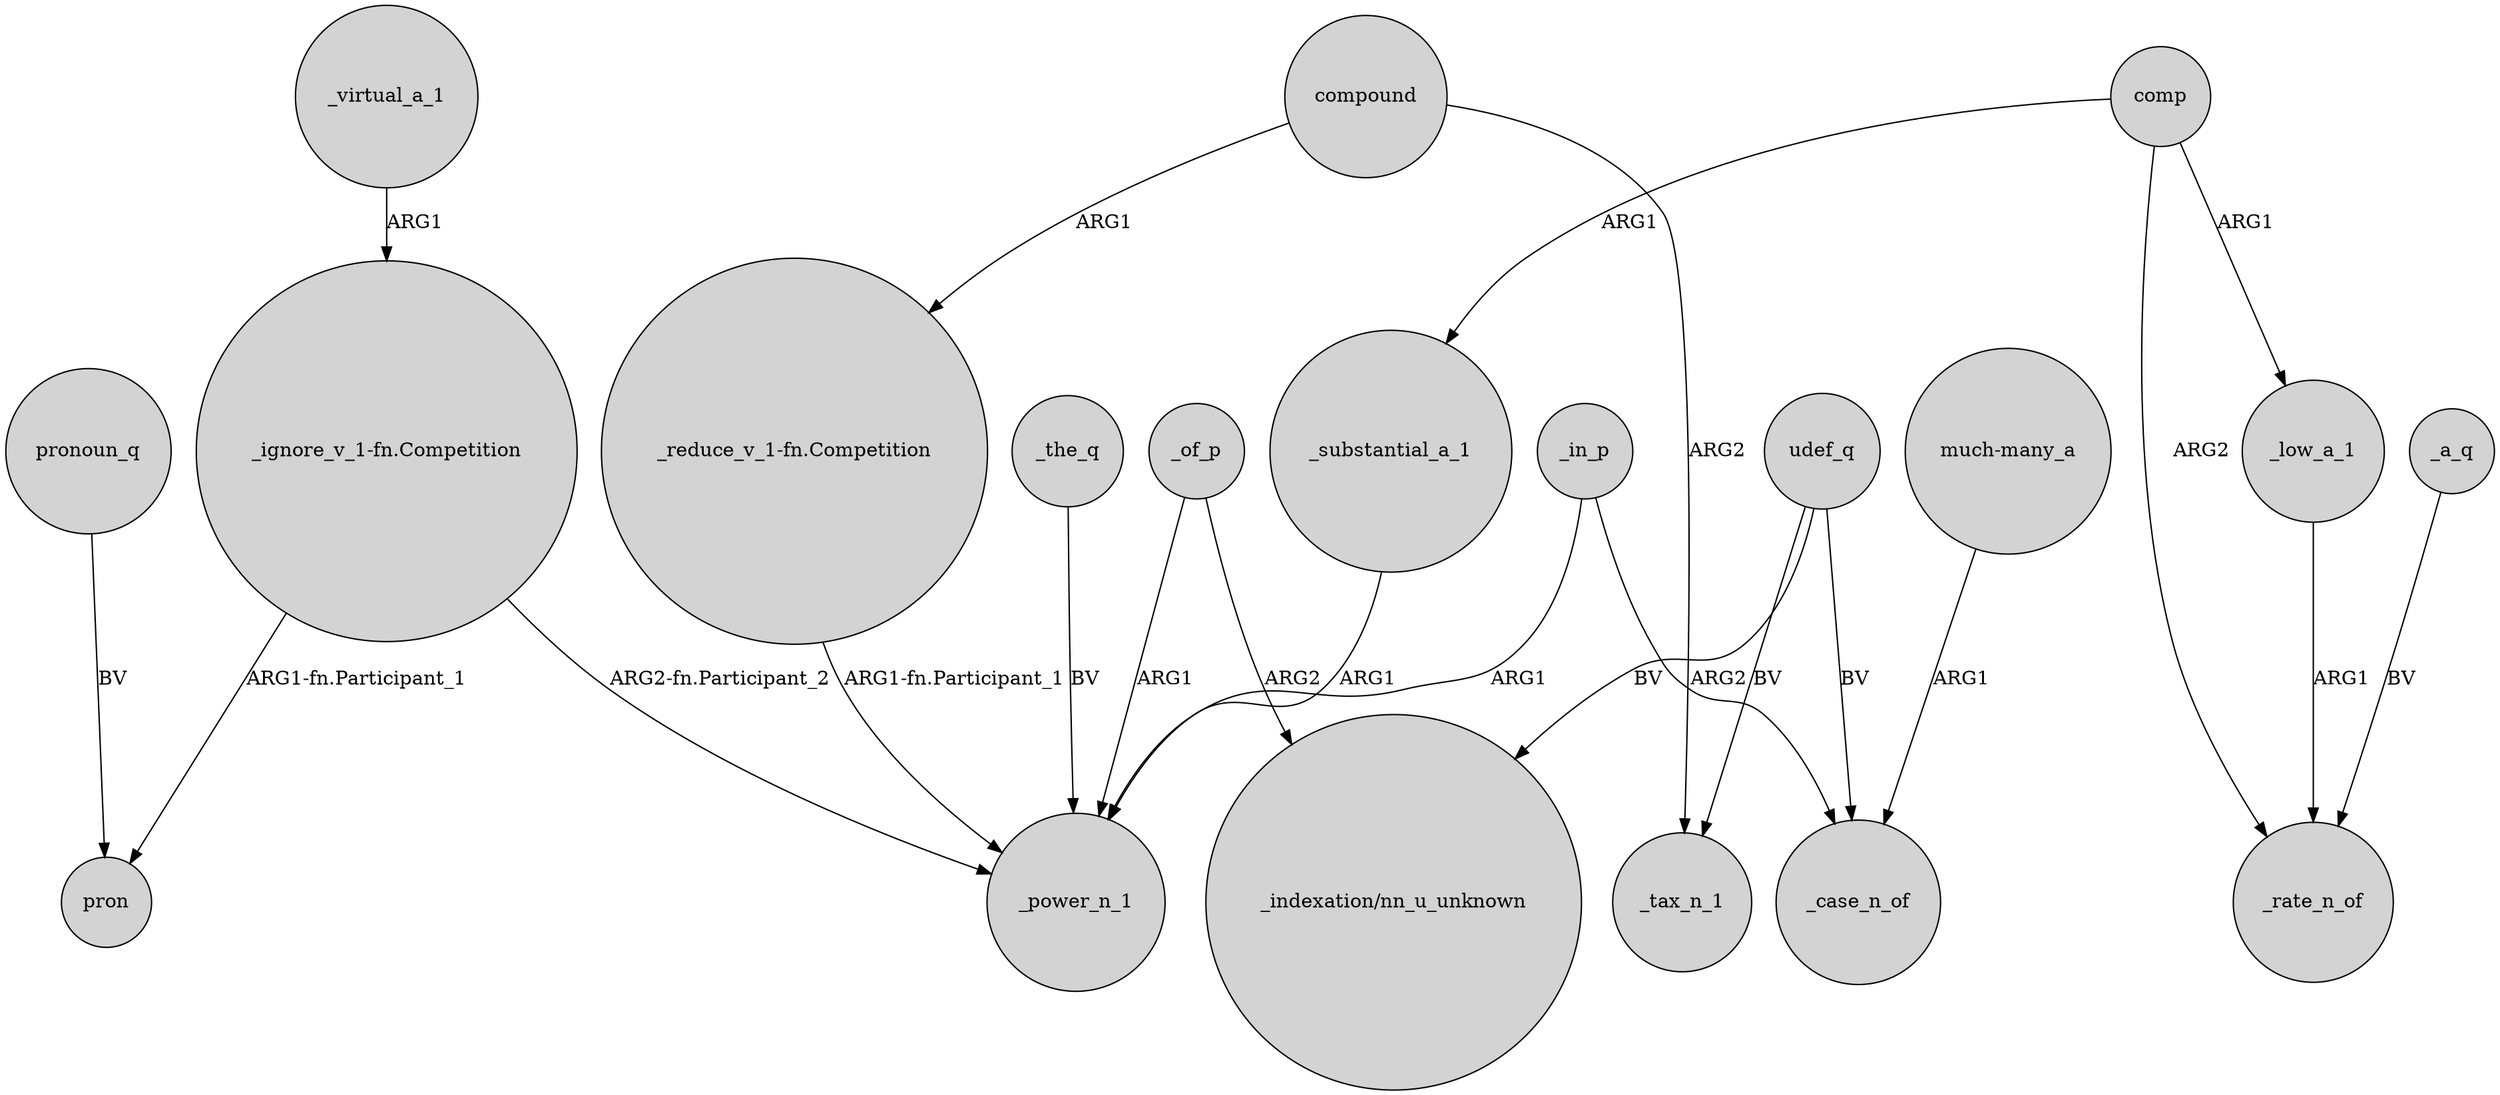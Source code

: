 digraph {
	node [shape=circle style=filled]
	_the_q -> _power_n_1 [label=BV]
	"_ignore_v_1-fn.Competition" -> _power_n_1 [label="ARG2-fn.Participant_2"]
	compound -> "_reduce_v_1-fn.Competition" [label=ARG1]
	_of_p -> _power_n_1 [label=ARG1]
	comp -> _low_a_1 [label=ARG1]
	_low_a_1 -> _rate_n_of [label=ARG1]
	udef_q -> _tax_n_1 [label=BV]
	udef_q -> _case_n_of [label=BV]
	comp -> _substantial_a_1 [label=ARG1]
	pronoun_q -> pron [label=BV]
	comp -> _rate_n_of [label=ARG2]
	_in_p -> _power_n_1 [label=ARG1]
	compound -> _tax_n_1 [label=ARG2]
	"_reduce_v_1-fn.Competition" -> _power_n_1 [label="ARG1-fn.Participant_1"]
	_in_p -> _case_n_of [label=ARG2]
	udef_q -> "_indexation/nn_u_unknown" [label=BV]
	_substantial_a_1 -> _power_n_1 [label=ARG1]
	_of_p -> "_indexation/nn_u_unknown" [label=ARG2]
	"much-many_a" -> _case_n_of [label=ARG1]
	"_ignore_v_1-fn.Competition" -> pron [label="ARG1-fn.Participant_1"]
	_virtual_a_1 -> "_ignore_v_1-fn.Competition" [label=ARG1]
	_a_q -> _rate_n_of [label=BV]
}
